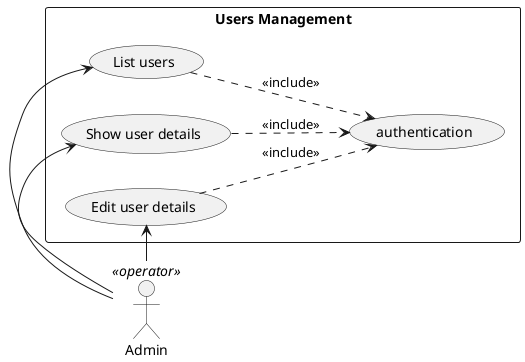 @startuml

left to right direction

Admin    <<operator>> as admin

rectangle "Users Management" {
  (List users) as listUsers
  (Show user details) as showUser
  (Edit user details) as editUser
  (authentication) as auth
}

admin -> listUsers
admin -> showUser
admin -> editUser

showUser ..> auth : <<include>>
listUsers ..> auth : <<include>>
editUser ..> auth : <<include>>

@enduml
